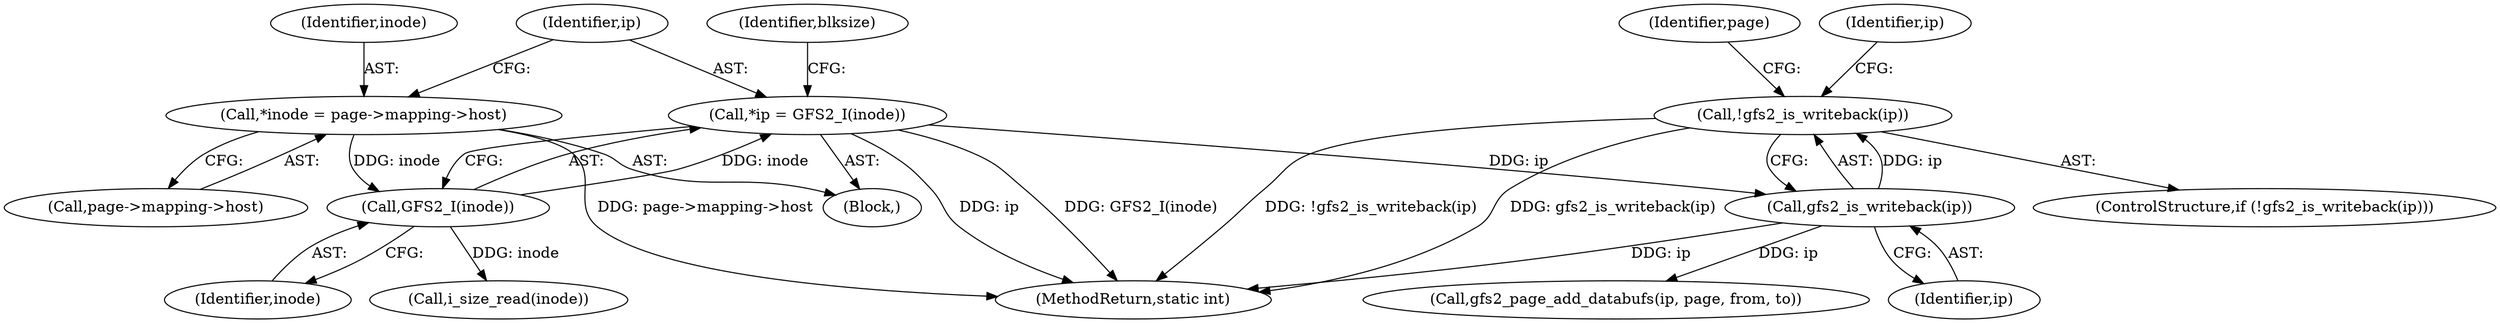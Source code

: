 digraph "1_linux_64dd153c83743af81f20924c6343652d731eeecb_0@API" {
"1000157" [label="(Call,!gfs2_is_writeback(ip))"];
"1000158" [label="(Call,gfs2_is_writeback(ip))"];
"1000115" [label="(Call,*ip = GFS2_I(inode))"];
"1000117" [label="(Call,GFS2_I(inode))"];
"1000107" [label="(Call,*inode = page->mapping->host)"];
"1000166" [label="(Identifier,page)"];
"1000118" [label="(Identifier,inode)"];
"1000241" [label="(MethodReturn,static int)"];
"1000105" [label="(Block,)"];
"1000123" [label="(Identifier,blksize)"];
"1000160" [label="(Call,gfs2_page_add_databufs(ip, page, from, to))"];
"1000157" [label="(Call,!gfs2_is_writeback(ip))"];
"1000161" [label="(Identifier,ip)"];
"1000156" [label="(ControlStructure,if (!gfs2_is_writeback(ip)))"];
"1000133" [label="(Call,i_size_read(inode))"];
"1000107" [label="(Call,*inode = page->mapping->host)"];
"1000108" [label="(Identifier,inode)"];
"1000158" [label="(Call,gfs2_is_writeback(ip))"];
"1000115" [label="(Call,*ip = GFS2_I(inode))"];
"1000159" [label="(Identifier,ip)"];
"1000117" [label="(Call,GFS2_I(inode))"];
"1000116" [label="(Identifier,ip)"];
"1000109" [label="(Call,page->mapping->host)"];
"1000157" -> "1000156"  [label="AST: "];
"1000157" -> "1000158"  [label="CFG: "];
"1000158" -> "1000157"  [label="AST: "];
"1000161" -> "1000157"  [label="CFG: "];
"1000166" -> "1000157"  [label="CFG: "];
"1000157" -> "1000241"  [label="DDG: !gfs2_is_writeback(ip)"];
"1000157" -> "1000241"  [label="DDG: gfs2_is_writeback(ip)"];
"1000158" -> "1000157"  [label="DDG: ip"];
"1000158" -> "1000159"  [label="CFG: "];
"1000159" -> "1000158"  [label="AST: "];
"1000158" -> "1000241"  [label="DDG: ip"];
"1000115" -> "1000158"  [label="DDG: ip"];
"1000158" -> "1000160"  [label="DDG: ip"];
"1000115" -> "1000105"  [label="AST: "];
"1000115" -> "1000117"  [label="CFG: "];
"1000116" -> "1000115"  [label="AST: "];
"1000117" -> "1000115"  [label="AST: "];
"1000123" -> "1000115"  [label="CFG: "];
"1000115" -> "1000241"  [label="DDG: GFS2_I(inode)"];
"1000115" -> "1000241"  [label="DDG: ip"];
"1000117" -> "1000115"  [label="DDG: inode"];
"1000117" -> "1000118"  [label="CFG: "];
"1000118" -> "1000117"  [label="AST: "];
"1000107" -> "1000117"  [label="DDG: inode"];
"1000117" -> "1000133"  [label="DDG: inode"];
"1000107" -> "1000105"  [label="AST: "];
"1000107" -> "1000109"  [label="CFG: "];
"1000108" -> "1000107"  [label="AST: "];
"1000109" -> "1000107"  [label="AST: "];
"1000116" -> "1000107"  [label="CFG: "];
"1000107" -> "1000241"  [label="DDG: page->mapping->host"];
}
